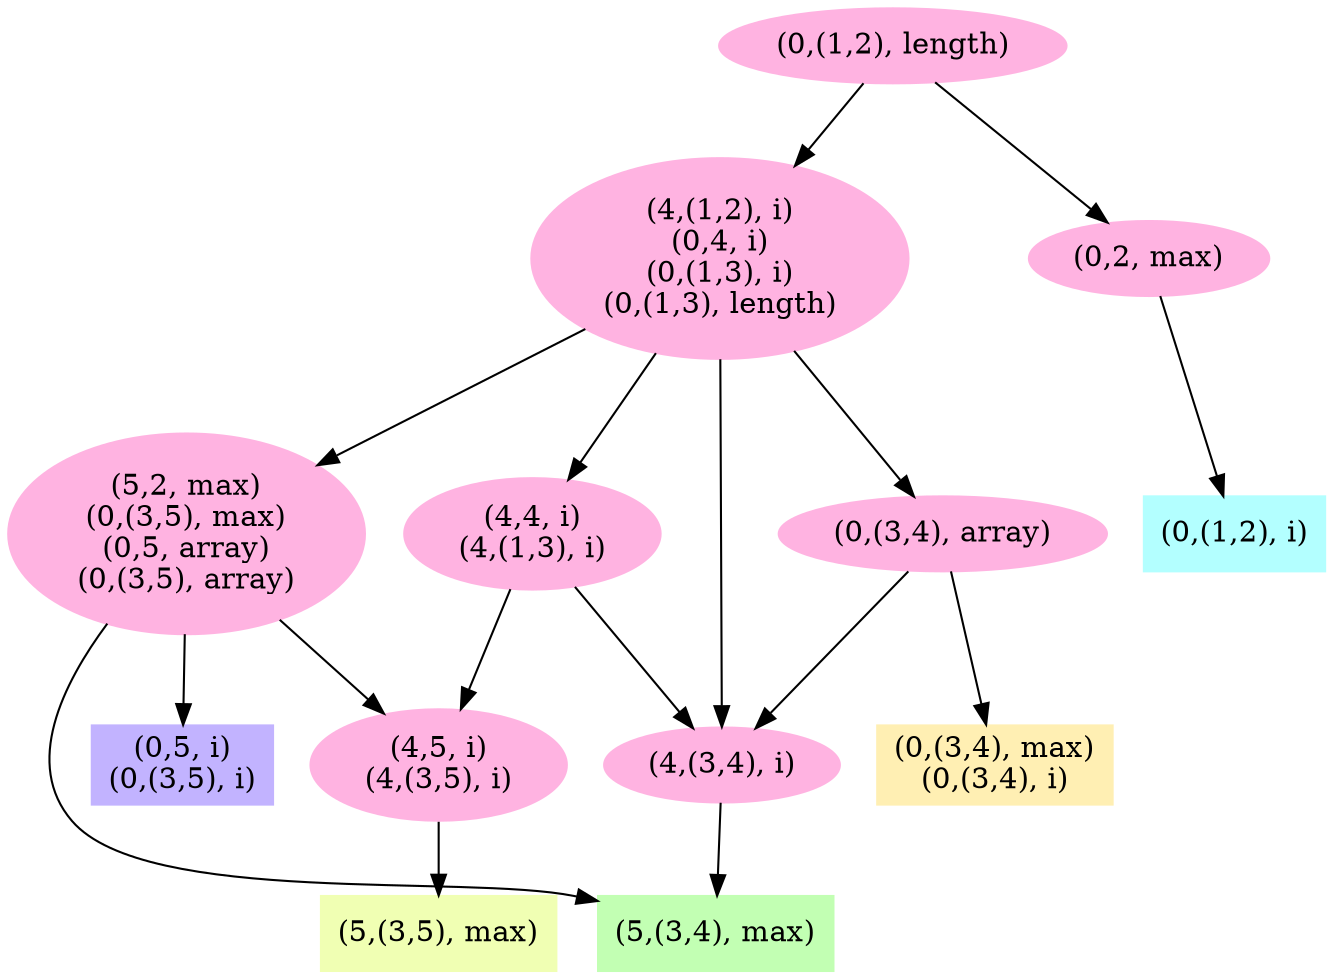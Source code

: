 digraph { 
0 [shape=box,style=filled,color=".7 .3 1.0",label="(0,5, i)\n(0,(3,5), i)"];
1 [shape=box,style=filled,color=".20 .3 1.0",label="(5,(3,5), max)"];
2 [shape=box,style=filled,color=".3 .3 1.0",label="(5,(3,4), max)"];
3 [style=filled,color=".9 .3 1.0",label="(4,5, i)\n(4,(3,5), i)"];
4 [style=filled,color=".9 .3 1.0",label="(5,2, max)\n(0,(3,5), max)\n(0,5, array)\n(0,(3,5), array)"];
5 [shape=box,style=filled,color=".13 .3 1.0",label="(0,(3,4), max)\n(0,(3,4), i)"];
6 [style=filled,color=".9 .3 1.0",label="(4,(3,4), i)"];
7 [style=filled,color=".9 .3 1.0",label="(0,(3,4), array)"];
8 [style=filled,color=".9 .3 1.0",label="(4,4, i)\n(4,(1,3), i)"];
9 [style=filled,color=".9 .3 1.0",label="(4,(1,2), i)\n(0,4, i)\n(0,(1,3), i)\n(0,(1,3), length)"];
10 [shape=box,style=filled,color=".5 .3 1.0",label="(0,(1,2), i)"];
11 [style=filled,color=".9 .3 1.0",label="(0,2, max)"];
12 [style=filled,color=".9 .3 1.0",label="(0,(1,2), length)"];
3 -> 1;
4 -> 0;
4 -> 2;
4 -> 3;
6 -> 2;
7 -> 5;
7 -> 6;
8 -> 3;
8 -> 6;
9 -> 4;
9 -> 6;
9 -> 7;
9 -> 8;
11 -> 10;
12 -> 9;
12 -> 11;
}
